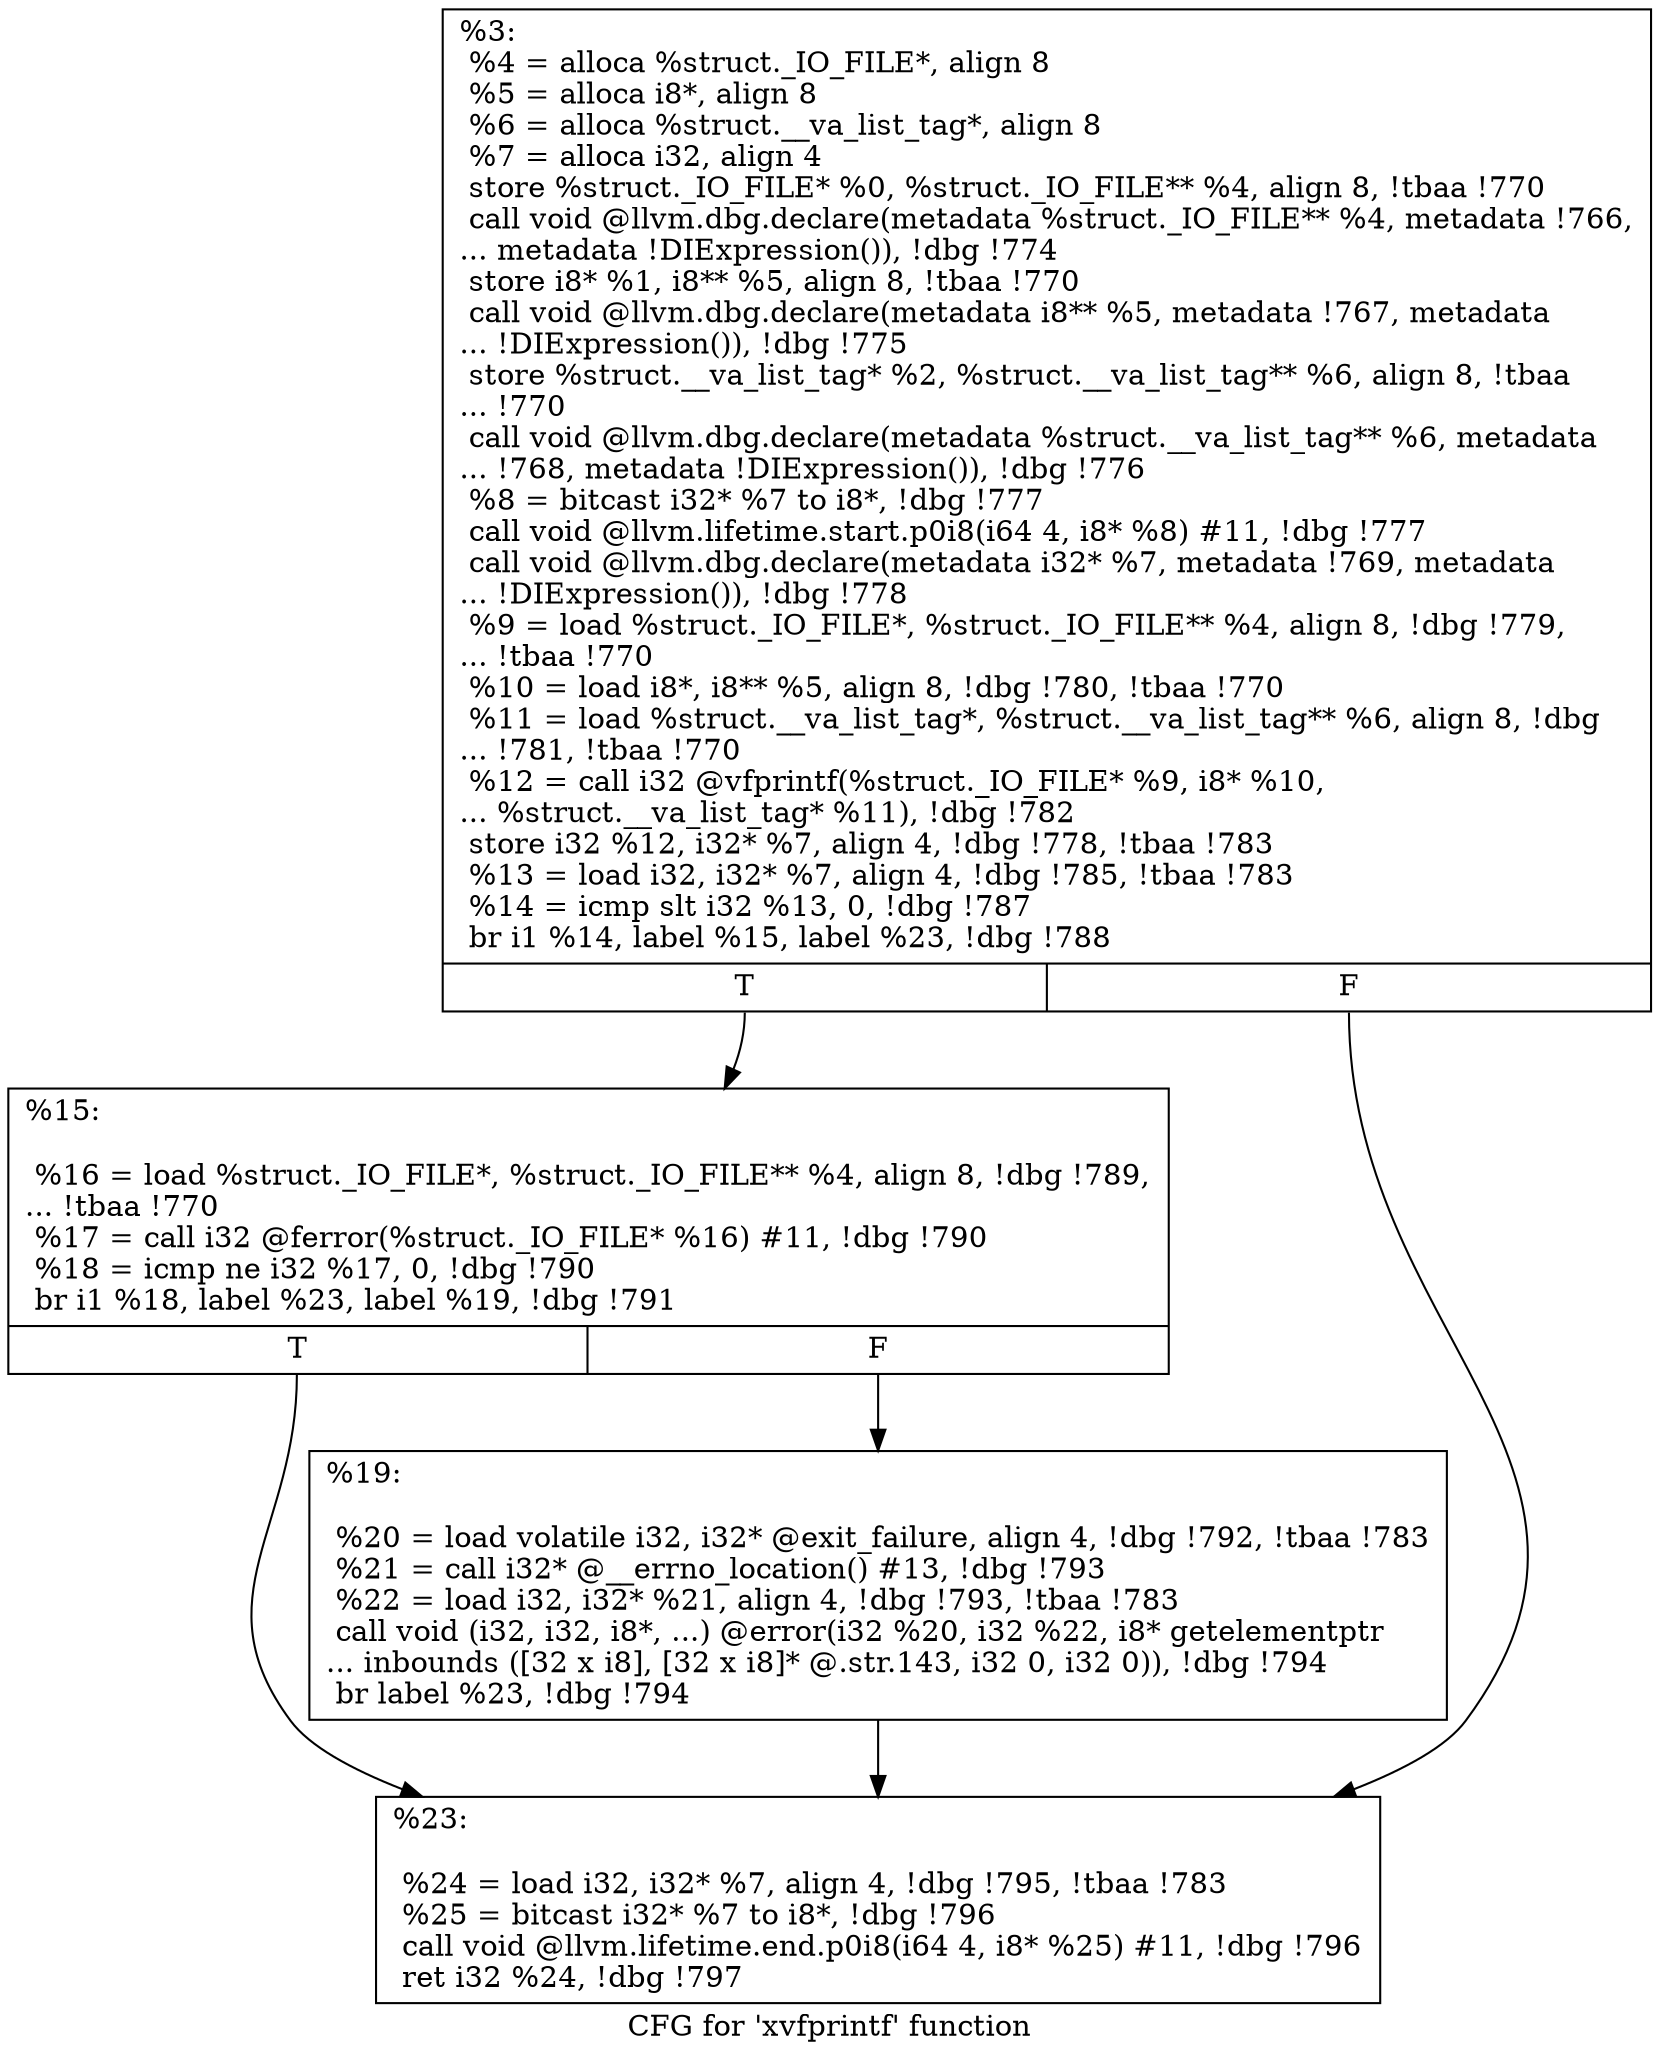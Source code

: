 digraph "CFG for 'xvfprintf' function" {
	label="CFG for 'xvfprintf' function";

	Node0x1ec86b0 [shape=record,label="{%3:\l  %4 = alloca %struct._IO_FILE*, align 8\l  %5 = alloca i8*, align 8\l  %6 = alloca %struct.__va_list_tag*, align 8\l  %7 = alloca i32, align 4\l  store %struct._IO_FILE* %0, %struct._IO_FILE** %4, align 8, !tbaa !770\l  call void @llvm.dbg.declare(metadata %struct._IO_FILE** %4, metadata !766,\l... metadata !DIExpression()), !dbg !774\l  store i8* %1, i8** %5, align 8, !tbaa !770\l  call void @llvm.dbg.declare(metadata i8** %5, metadata !767, metadata\l... !DIExpression()), !dbg !775\l  store %struct.__va_list_tag* %2, %struct.__va_list_tag** %6, align 8, !tbaa\l... !770\l  call void @llvm.dbg.declare(metadata %struct.__va_list_tag** %6, metadata\l... !768, metadata !DIExpression()), !dbg !776\l  %8 = bitcast i32* %7 to i8*, !dbg !777\l  call void @llvm.lifetime.start.p0i8(i64 4, i8* %8) #11, !dbg !777\l  call void @llvm.dbg.declare(metadata i32* %7, metadata !769, metadata\l... !DIExpression()), !dbg !778\l  %9 = load %struct._IO_FILE*, %struct._IO_FILE** %4, align 8, !dbg !779,\l... !tbaa !770\l  %10 = load i8*, i8** %5, align 8, !dbg !780, !tbaa !770\l  %11 = load %struct.__va_list_tag*, %struct.__va_list_tag** %6, align 8, !dbg\l... !781, !tbaa !770\l  %12 = call i32 @vfprintf(%struct._IO_FILE* %9, i8* %10,\l... %struct.__va_list_tag* %11), !dbg !782\l  store i32 %12, i32* %7, align 4, !dbg !778, !tbaa !783\l  %13 = load i32, i32* %7, align 4, !dbg !785, !tbaa !783\l  %14 = icmp slt i32 %13, 0, !dbg !787\l  br i1 %14, label %15, label %23, !dbg !788\l|{<s0>T|<s1>F}}"];
	Node0x1ec86b0:s0 -> Node0x1e81f30;
	Node0x1ec86b0:s1 -> Node0x1e81fd0;
	Node0x1e81f30 [shape=record,label="{%15:\l\l  %16 = load %struct._IO_FILE*, %struct._IO_FILE** %4, align 8, !dbg !789,\l... !tbaa !770\l  %17 = call i32 @ferror(%struct._IO_FILE* %16) #11, !dbg !790\l  %18 = icmp ne i32 %17, 0, !dbg !790\l  br i1 %18, label %23, label %19, !dbg !791\l|{<s0>T|<s1>F}}"];
	Node0x1e81f30:s0 -> Node0x1e81fd0;
	Node0x1e81f30:s1 -> Node0x1e81f80;
	Node0x1e81f80 [shape=record,label="{%19:\l\l  %20 = load volatile i32, i32* @exit_failure, align 4, !dbg !792, !tbaa !783\l  %21 = call i32* @__errno_location() #13, !dbg !793\l  %22 = load i32, i32* %21, align 4, !dbg !793, !tbaa !783\l  call void (i32, i32, i8*, ...) @error(i32 %20, i32 %22, i8* getelementptr\l... inbounds ([32 x i8], [32 x i8]* @.str.143, i32 0, i32 0)), !dbg !794\l  br label %23, !dbg !794\l}"];
	Node0x1e81f80 -> Node0x1e81fd0;
	Node0x1e81fd0 [shape=record,label="{%23:\l\l  %24 = load i32, i32* %7, align 4, !dbg !795, !tbaa !783\l  %25 = bitcast i32* %7 to i8*, !dbg !796\l  call void @llvm.lifetime.end.p0i8(i64 4, i8* %25) #11, !dbg !796\l  ret i32 %24, !dbg !797\l}"];
}
